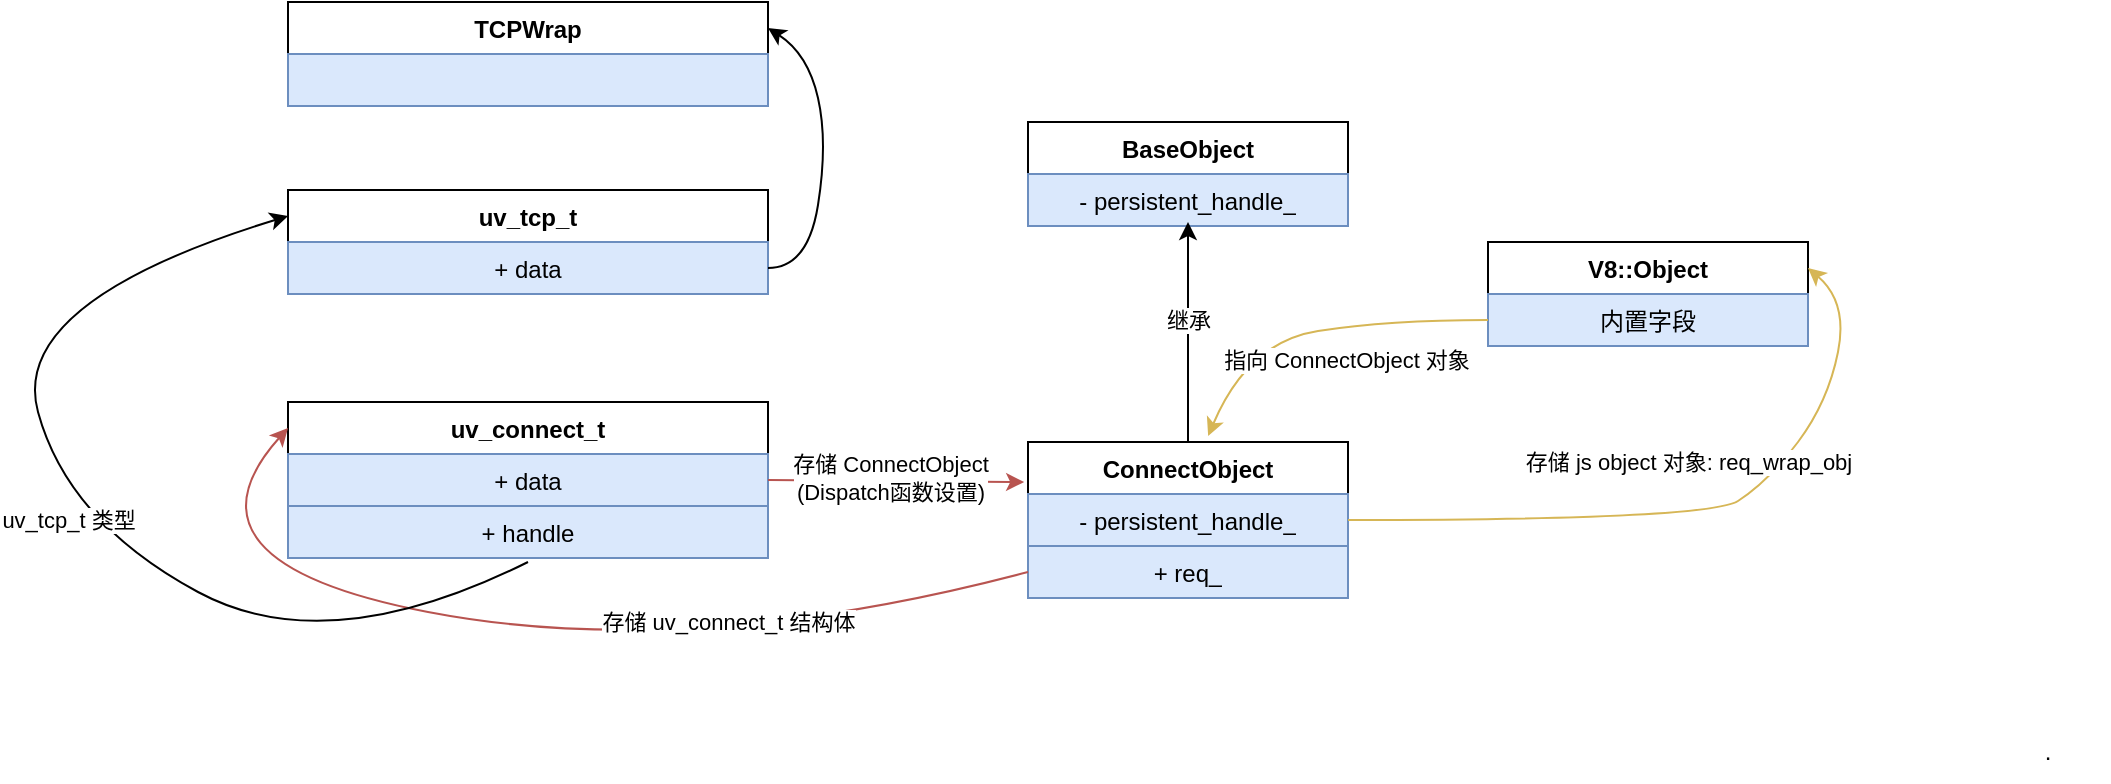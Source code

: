 <mxfile version="21.2.9" type="device">
  <diagram name="第 1 页" id="9PrDxIoEbsCKO6TxucSk">
    <mxGraphModel dx="4254" dy="464" grid="1" gridSize="10" guides="1" tooltips="1" connect="1" arrows="1" fold="1" page="1" pageScale="1" pageWidth="3300" pageHeight="4681" math="0" shadow="0">
      <root>
        <mxCell id="0" />
        <mxCell id="1" parent="0" />
        <mxCell id="NpV-8QHyQytOe-4JJP9I-1" value="ConnectObject" style="swimlane;fontStyle=1;align=center;verticalAlign=top;childLayout=stackLayout;horizontal=1;startSize=26;horizontalStack=0;resizeParent=1;resizeParentMax=0;resizeLast=0;collapsible=1;marginBottom=0;whiteSpace=wrap;html=1;" vertex="1" parent="1">
          <mxGeometry x="310" y="230" width="160" height="52" as="geometry" />
        </mxCell>
        <mxCell id="NpV-8QHyQytOe-4JJP9I-2" value="-&amp;nbsp;persistent_handle_" style="text;strokeColor=#6c8ebf;fillColor=#dae8fc;align=center;verticalAlign=top;spacingLeft=4;spacingRight=4;overflow=hidden;rotatable=0;points=[[0,0.5],[1,0.5]];portConstraint=eastwest;whiteSpace=wrap;html=1;" vertex="1" parent="NpV-8QHyQytOe-4JJP9I-1">
          <mxGeometry y="26" width="160" height="26" as="geometry" />
        </mxCell>
        <mxCell id="NpV-8QHyQytOe-4JJP9I-3" value="V8::Object" style="swimlane;fontStyle=1;align=center;verticalAlign=top;childLayout=stackLayout;horizontal=1;startSize=26;horizontalStack=0;resizeParent=1;resizeParentMax=0;resizeLast=0;collapsible=1;marginBottom=0;whiteSpace=wrap;html=1;" vertex="1" parent="1">
          <mxGeometry x="540" y="130" width="160" height="52" as="geometry" />
        </mxCell>
        <mxCell id="NpV-8QHyQytOe-4JJP9I-4" value="内置字段" style="text;strokeColor=#6c8ebf;fillColor=#dae8fc;align=center;verticalAlign=top;spacingLeft=4;spacingRight=4;overflow=hidden;rotatable=0;points=[[0,0.5],[1,0.5]];portConstraint=eastwest;whiteSpace=wrap;html=1;" vertex="1" parent="NpV-8QHyQytOe-4JJP9I-3">
          <mxGeometry y="26" width="160" height="26" as="geometry" />
        </mxCell>
        <mxCell id="NpV-8QHyQytOe-4JJP9I-5" value="" style="curved=1;endArrow=classic;html=1;rounded=0;entryX=1;entryY=0.25;entryDx=0;entryDy=0;exitX=1;exitY=0.75;exitDx=0;exitDy=0;fillColor=#fff2cc;strokeColor=#d6b656;" edge="1" parent="1" source="NpV-8QHyQytOe-4JJP9I-1" target="NpV-8QHyQytOe-4JJP9I-3">
          <mxGeometry width="50" height="50" relative="1" as="geometry">
            <mxPoint x="470" y="390" as="sourcePoint" />
            <mxPoint x="520" y="340" as="targetPoint" />
            <Array as="points">
              <mxPoint x="650" y="269" />
              <mxPoint x="680" y="250" />
              <mxPoint x="710" y="210" />
              <mxPoint x="720" y="160" />
            </Array>
          </mxGeometry>
        </mxCell>
        <mxCell id="NpV-8QHyQytOe-4JJP9I-6" value="存储 js object 对象: req_wrap_obj" style="edgeLabel;html=1;align=center;verticalAlign=middle;resizable=0;points=[];" vertex="1" connectable="0" parent="NpV-8QHyQytOe-4JJP9I-5">
          <mxGeometry x="-0.419" y="1" relative="1" as="geometry">
            <mxPoint x="70" y="-28" as="offset" />
          </mxGeometry>
        </mxCell>
        <mxCell id="NpV-8QHyQytOe-4JJP9I-7" value="" style="curved=1;endArrow=classic;html=1;rounded=0;exitX=0;exitY=0.5;exitDx=0;exitDy=0;entryX=0.563;entryY=-0.058;entryDx=0;entryDy=0;entryPerimeter=0;fillColor=#fff2cc;strokeColor=#d6b656;" edge="1" parent="1" source="NpV-8QHyQytOe-4JJP9I-4" target="NpV-8QHyQytOe-4JJP9I-1">
          <mxGeometry width="50" height="50" relative="1" as="geometry">
            <mxPoint x="430" y="200" as="sourcePoint" />
            <mxPoint x="400" y="220" as="targetPoint" />
            <Array as="points">
              <mxPoint x="490" y="169" />
              <mxPoint x="420" y="180" />
            </Array>
          </mxGeometry>
        </mxCell>
        <mxCell id="NpV-8QHyQytOe-4JJP9I-8" value="指向 ConnectObject 对象" style="edgeLabel;html=1;align=center;verticalAlign=middle;resizable=0;points=[];" vertex="1" connectable="0" parent="NpV-8QHyQytOe-4JJP9I-7">
          <mxGeometry x="-0.159" y="6" relative="1" as="geometry">
            <mxPoint y="10" as="offset" />
          </mxGeometry>
        </mxCell>
        <mxCell id="NpV-8QHyQytOe-4JJP9I-9" value="." style="text;html=1;strokeColor=none;fillColor=none;align=center;verticalAlign=middle;whiteSpace=wrap;rounded=0;" vertex="1" parent="1">
          <mxGeometry x="790" y="370" width="60" height="30" as="geometry" />
        </mxCell>
        <mxCell id="NpV-8QHyQytOe-4JJP9I-10" value="BaseObject" style="swimlane;fontStyle=1;align=center;verticalAlign=top;childLayout=stackLayout;horizontal=1;startSize=26;horizontalStack=0;resizeParent=1;resizeParentMax=0;resizeLast=0;collapsible=1;marginBottom=0;whiteSpace=wrap;html=1;" vertex="1" parent="1">
          <mxGeometry x="310" y="70" width="160" height="52" as="geometry" />
        </mxCell>
        <mxCell id="NpV-8QHyQytOe-4JJP9I-11" value="-&amp;nbsp;persistent_handle_" style="text;strokeColor=#6c8ebf;fillColor=#dae8fc;align=center;verticalAlign=top;spacingLeft=4;spacingRight=4;overflow=hidden;rotatable=0;points=[[0,0.5],[1,0.5]];portConstraint=eastwest;whiteSpace=wrap;html=1;" vertex="1" parent="NpV-8QHyQytOe-4JJP9I-10">
          <mxGeometry y="26" width="160" height="26" as="geometry" />
        </mxCell>
        <mxCell id="NpV-8QHyQytOe-4JJP9I-12" value="" style="endArrow=classic;html=1;rounded=0;exitX=0.5;exitY=0;exitDx=0;exitDy=0;" edge="1" parent="1" source="NpV-8QHyQytOe-4JJP9I-1">
          <mxGeometry width="50" height="50" relative="1" as="geometry">
            <mxPoint x="340" y="170" as="sourcePoint" />
            <mxPoint x="390" y="120" as="targetPoint" />
          </mxGeometry>
        </mxCell>
        <mxCell id="NpV-8QHyQytOe-4JJP9I-13" value="继承" style="edgeLabel;html=1;align=center;verticalAlign=middle;resizable=0;points=[];" vertex="1" connectable="0" parent="NpV-8QHyQytOe-4JJP9I-12">
          <mxGeometry x="0.418" y="2" relative="1" as="geometry">
            <mxPoint x="2" y="17" as="offset" />
          </mxGeometry>
        </mxCell>
        <mxCell id="NpV-8QHyQytOe-4JJP9I-14" value="+ req_" style="text;strokeColor=#6c8ebf;fillColor=#dae8fc;align=center;verticalAlign=top;spacingLeft=4;spacingRight=4;overflow=hidden;rotatable=0;points=[[0,0.5],[1,0.5]];portConstraint=eastwest;whiteSpace=wrap;html=1;" vertex="1" parent="1">
          <mxGeometry x="310" y="282" width="160" height="26" as="geometry" />
        </mxCell>
        <mxCell id="NpV-8QHyQytOe-4JJP9I-15" value="uv_connect_t" style="swimlane;fontStyle=1;align=center;verticalAlign=top;childLayout=stackLayout;horizontal=1;startSize=26;horizontalStack=0;resizeParent=1;resizeParentMax=0;resizeLast=0;collapsible=1;marginBottom=0;whiteSpace=wrap;html=1;" vertex="1" parent="1">
          <mxGeometry x="-60" y="210" width="240" height="52" as="geometry" />
        </mxCell>
        <mxCell id="NpV-8QHyQytOe-4JJP9I-16" value="+ data" style="text;strokeColor=#6c8ebf;fillColor=#dae8fc;align=center;verticalAlign=top;spacingLeft=4;spacingRight=4;overflow=hidden;rotatable=0;points=[[0,0.5],[1,0.5]];portConstraint=eastwest;whiteSpace=wrap;html=1;" vertex="1" parent="NpV-8QHyQytOe-4JJP9I-15">
          <mxGeometry y="26" width="240" height="26" as="geometry" />
        </mxCell>
        <mxCell id="NpV-8QHyQytOe-4JJP9I-17" value="存储 uv_connect_t 结构体" style="curved=1;endArrow=classic;html=1;rounded=0;exitX=0;exitY=0.5;exitDx=0;exitDy=0;entryX=0;entryY=0.25;entryDx=0;entryDy=0;fillColor=#f8cecc;strokeColor=#b85450;" edge="1" parent="1" source="NpV-8QHyQytOe-4JJP9I-14" target="NpV-8QHyQytOe-4JJP9I-15">
          <mxGeometry x="-0.429" y="-14" width="50" height="50" relative="1" as="geometry">
            <mxPoint x="190" y="370" as="sourcePoint" />
            <mxPoint x="240" y="320" as="targetPoint" />
            <Array as="points">
              <mxPoint x="140" y="340" />
              <mxPoint x="-120" y="290" />
            </Array>
            <mxPoint as="offset" />
          </mxGeometry>
        </mxCell>
        <mxCell id="NpV-8QHyQytOe-4JJP9I-18" value="" style="endArrow=classic;html=1;rounded=0;entryX=-0.012;entryY=0.385;entryDx=0;entryDy=0;exitX=1;exitY=0.75;exitDx=0;exitDy=0;entryPerimeter=0;fillColor=#f8cecc;strokeColor=#b85450;" edge="1" parent="1" source="NpV-8QHyQytOe-4JJP9I-15" target="NpV-8QHyQytOe-4JJP9I-1">
          <mxGeometry width="50" height="50" relative="1" as="geometry">
            <mxPoint x="100" y="370" as="sourcePoint" />
            <mxPoint x="150" y="320" as="targetPoint" />
          </mxGeometry>
        </mxCell>
        <mxCell id="NpV-8QHyQytOe-4JJP9I-19" value="存储 ConnectObject&lt;br&gt;(Dispatch函数设置)" style="edgeLabel;html=1;align=center;verticalAlign=middle;resizable=0;points=[];" vertex="1" connectable="0" parent="NpV-8QHyQytOe-4JJP9I-18">
          <mxGeometry x="-0.053" y="2" relative="1" as="geometry">
            <mxPoint as="offset" />
          </mxGeometry>
        </mxCell>
        <mxCell id="NpV-8QHyQytOe-4JJP9I-20" value="uv_tcp_t" style="swimlane;fontStyle=1;align=center;verticalAlign=top;childLayout=stackLayout;horizontal=1;startSize=26;horizontalStack=0;resizeParent=1;resizeParentMax=0;resizeLast=0;collapsible=1;marginBottom=0;whiteSpace=wrap;html=1;" vertex="1" parent="1">
          <mxGeometry x="-60" y="104" width="240" height="52" as="geometry" />
        </mxCell>
        <mxCell id="NpV-8QHyQytOe-4JJP9I-21" value="+ data" style="text;strokeColor=#6c8ebf;fillColor=#dae8fc;align=center;verticalAlign=top;spacingLeft=4;spacingRight=4;overflow=hidden;rotatable=0;points=[[0,0.5],[1,0.5]];portConstraint=eastwest;whiteSpace=wrap;html=1;" vertex="1" parent="NpV-8QHyQytOe-4JJP9I-20">
          <mxGeometry y="26" width="240" height="26" as="geometry" />
        </mxCell>
        <mxCell id="NpV-8QHyQytOe-4JJP9I-22" value="+ handle" style="text;strokeColor=#6c8ebf;fillColor=#dae8fc;align=center;verticalAlign=top;spacingLeft=4;spacingRight=4;overflow=hidden;rotatable=0;points=[[0,0.5],[1,0.5]];portConstraint=eastwest;whiteSpace=wrap;html=1;" vertex="1" parent="1">
          <mxGeometry x="-60" y="262" width="240" height="26" as="geometry" />
        </mxCell>
        <mxCell id="NpV-8QHyQytOe-4JJP9I-24" value="uv_tcp_t 类型" style="curved=1;endArrow=classic;html=1;rounded=0;entryX=0;entryY=0.25;entryDx=0;entryDy=0;" edge="1" parent="1" target="NpV-8QHyQytOe-4JJP9I-20">
          <mxGeometry width="50" height="50" relative="1" as="geometry">
            <mxPoint x="60" y="290" as="sourcePoint" />
            <mxPoint x="-40" y="290" as="targetPoint" />
            <Array as="points">
              <mxPoint x="-40" y="340" />
              <mxPoint x="-170" y="270" />
              <mxPoint x="-200" y="160" />
            </Array>
          </mxGeometry>
        </mxCell>
        <mxCell id="NpV-8QHyQytOe-4JJP9I-25" value="TCPWrap" style="swimlane;fontStyle=1;align=center;verticalAlign=top;childLayout=stackLayout;horizontal=1;startSize=26;horizontalStack=0;resizeParent=1;resizeParentMax=0;resizeLast=0;collapsible=1;marginBottom=0;whiteSpace=wrap;html=1;" vertex="1" parent="1">
          <mxGeometry x="-60" y="10" width="240" height="52" as="geometry" />
        </mxCell>
        <mxCell id="NpV-8QHyQytOe-4JJP9I-26" value="" style="text;strokeColor=#6c8ebf;fillColor=#dae8fc;align=center;verticalAlign=top;spacingLeft=4;spacingRight=4;overflow=hidden;rotatable=0;points=[[0,0.5],[1,0.5]];portConstraint=eastwest;whiteSpace=wrap;html=1;" vertex="1" parent="NpV-8QHyQytOe-4JJP9I-25">
          <mxGeometry y="26" width="240" height="26" as="geometry" />
        </mxCell>
        <mxCell id="NpV-8QHyQytOe-4JJP9I-27" value="" style="curved=1;endArrow=classic;html=1;rounded=0;entryX=1;entryY=0.25;entryDx=0;entryDy=0;exitX=1;exitY=0.75;exitDx=0;exitDy=0;" edge="1" parent="1" source="NpV-8QHyQytOe-4JJP9I-20" target="NpV-8QHyQytOe-4JJP9I-25">
          <mxGeometry width="50" height="50" relative="1" as="geometry">
            <mxPoint x="210" y="140" as="sourcePoint" />
            <mxPoint x="260" y="90" as="targetPoint" />
            <Array as="points">
              <mxPoint x="200" y="143" />
              <mxPoint x="210" y="80" />
              <mxPoint x="200" y="36" />
            </Array>
          </mxGeometry>
        </mxCell>
      </root>
    </mxGraphModel>
  </diagram>
</mxfile>
